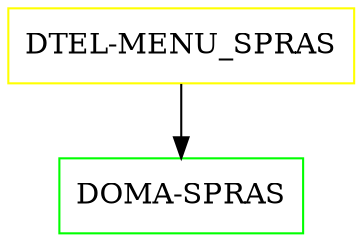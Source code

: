 digraph G {
  "DTEL-MENU_SPRAS" [shape=box,color=yellow];
  "DOMA-SPRAS" [shape=box,color=green,URL="./DOMA_SPRAS.html"];
  "DTEL-MENU_SPRAS" -> "DOMA-SPRAS";
}
